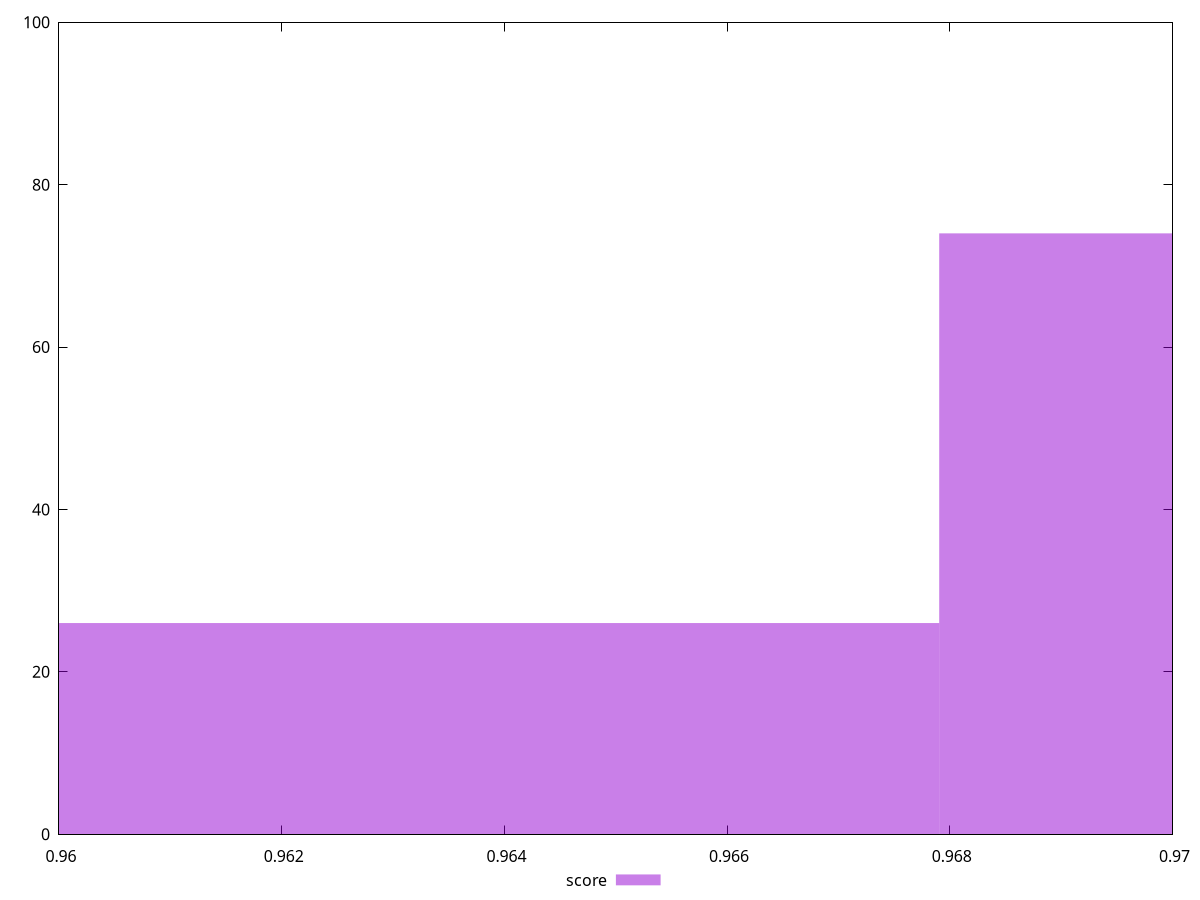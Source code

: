 reset

$score <<EOF
0.9626158147340973 26
0.9731940105004061 74
EOF

set key outside below
set boxwidth 0.010578195766308762
set xrange [0.96:0.97]
set yrange [0:100]
set trange [0:100]
set style fill transparent solid 0.5 noborder
set terminal svg size 640, 490 enhanced background rgb 'white'
set output "reports/report_00033_2021-03-01T14-23-16.841Z/bootup-time/samples/astro-cached/score/histogram.svg"

plot $score title "score" with boxes

reset
